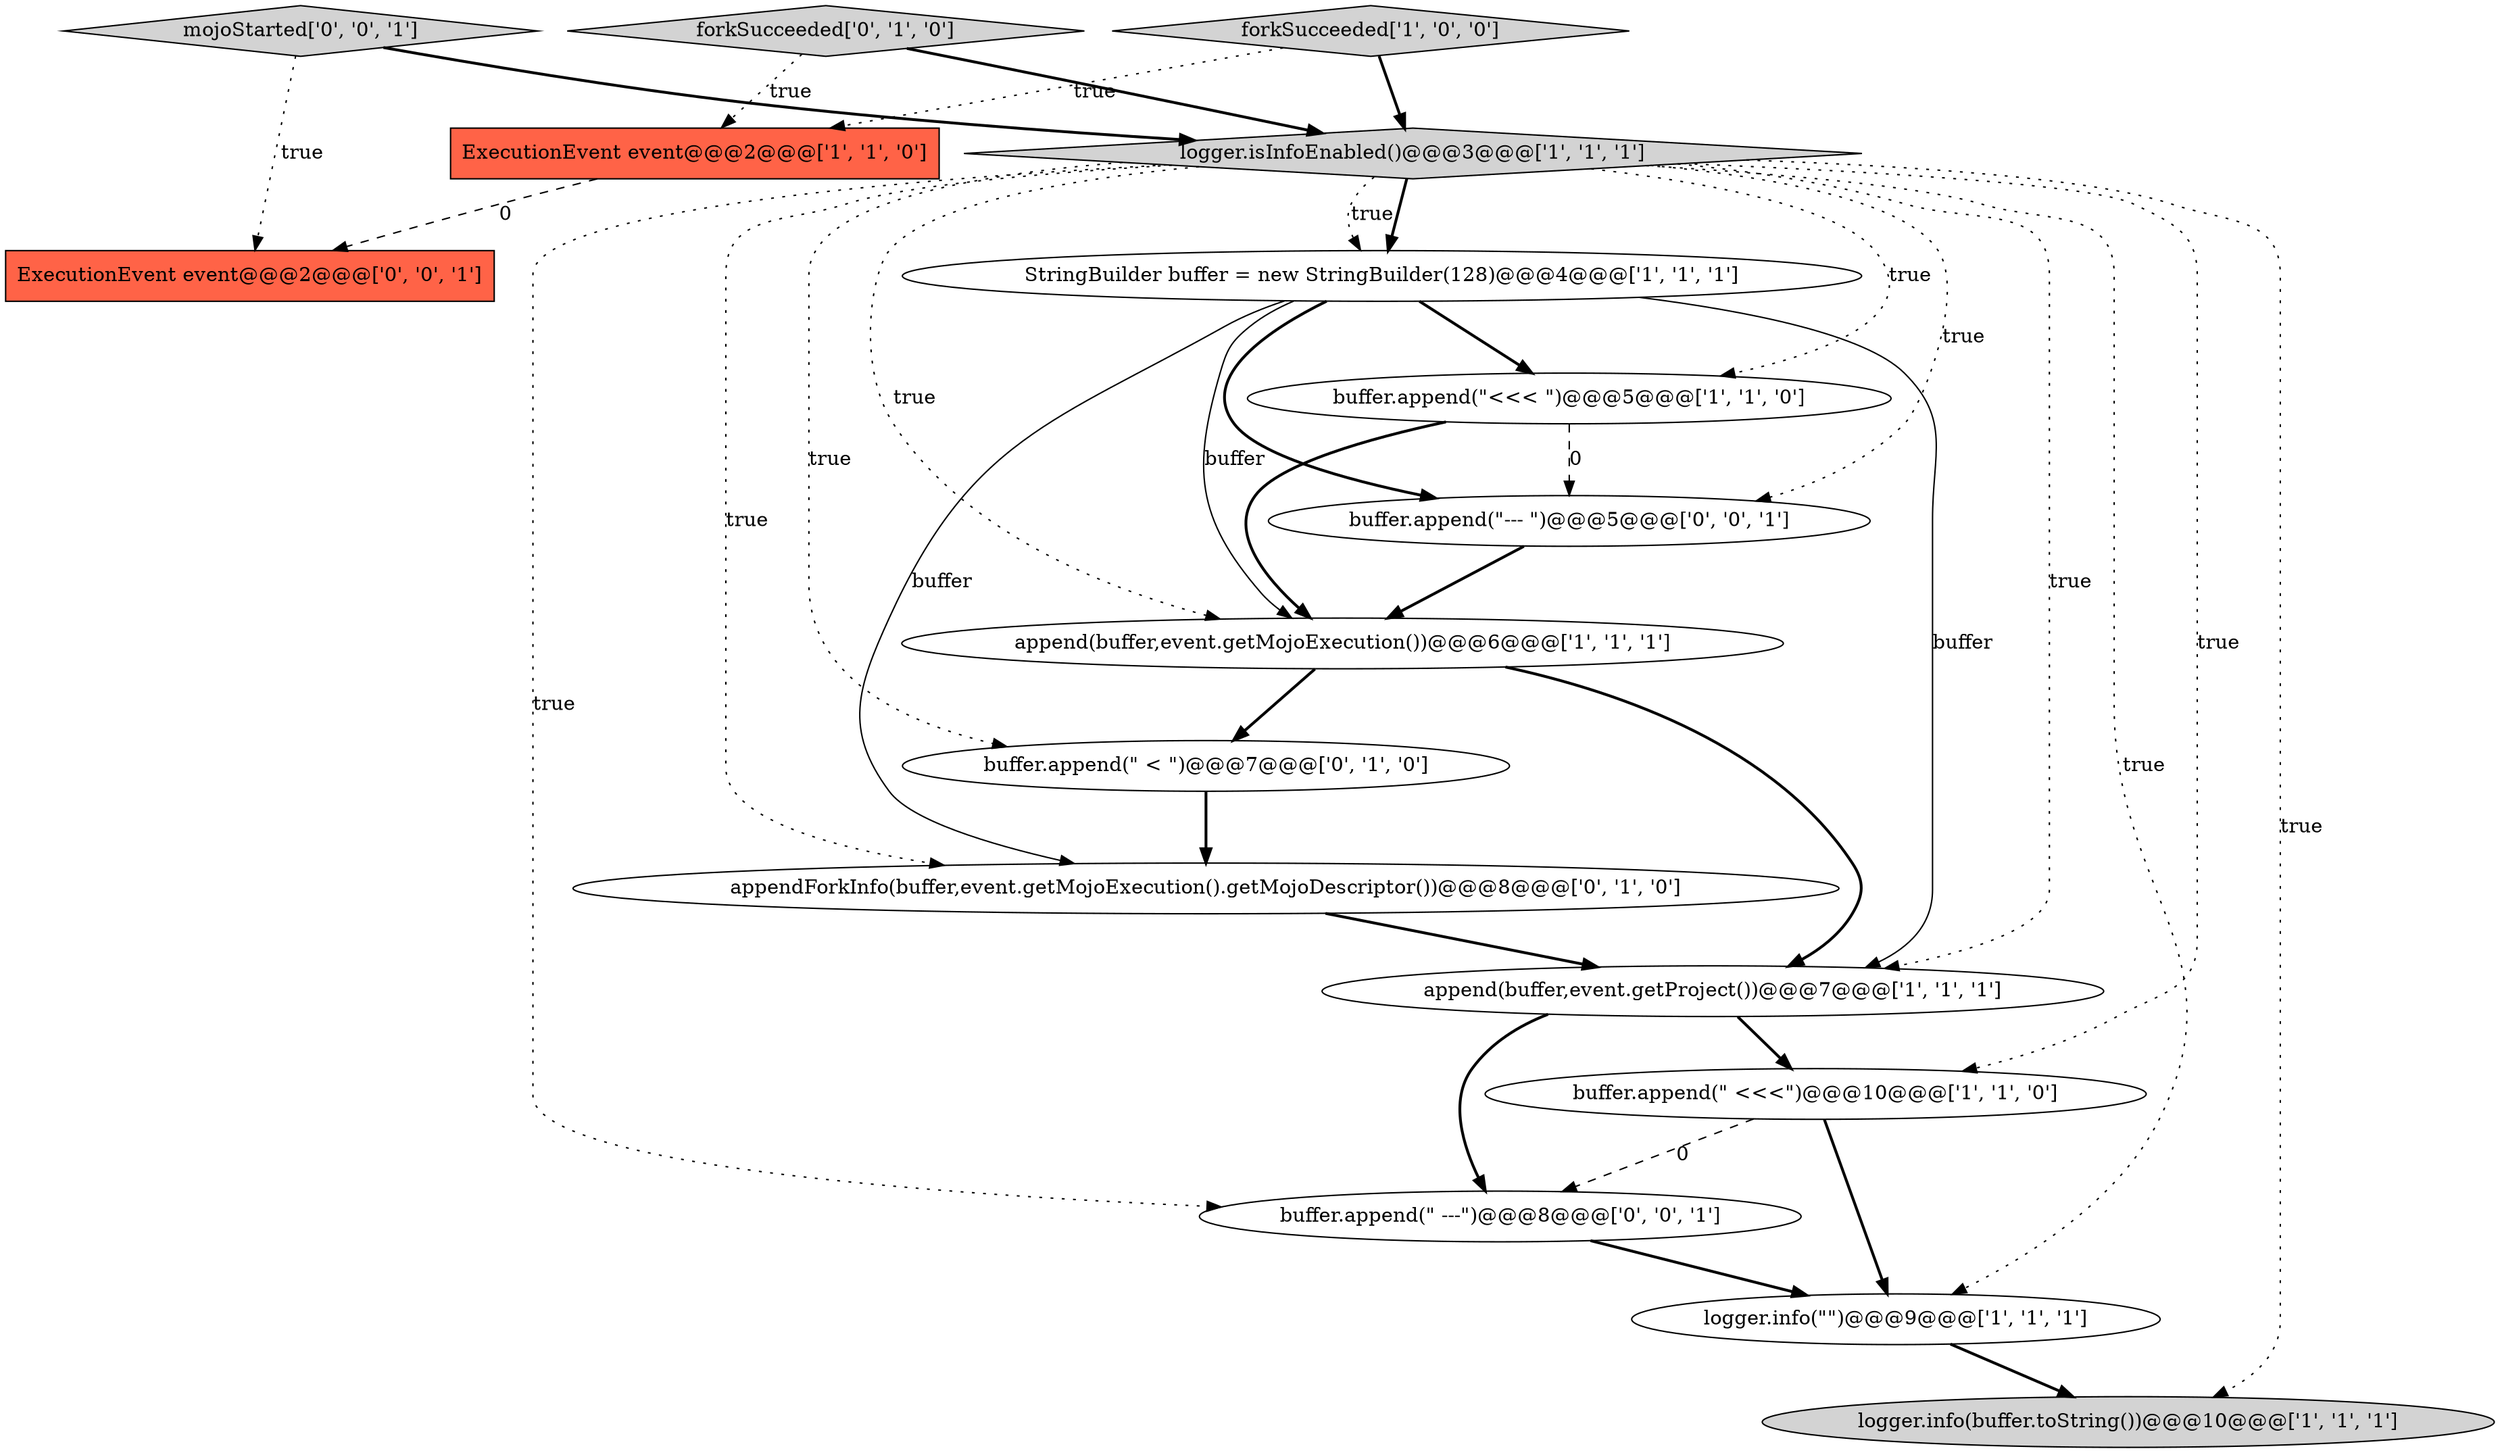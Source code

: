 digraph {
12 [style = filled, label = "appendForkInfo(buffer,event.getMojoExecution().getMojoDescriptor())@@@8@@@['0', '1', '0']", fillcolor = white, shape = ellipse image = "AAA1AAABBB2BBB"];
6 [style = filled, label = "logger.info(buffer.toString())@@@10@@@['1', '1', '1']", fillcolor = lightgray, shape = ellipse image = "AAA0AAABBB1BBB"];
13 [style = filled, label = "ExecutionEvent event@@@2@@@['0', '0', '1']", fillcolor = tomato, shape = box image = "AAA0AAABBB3BBB"];
10 [style = filled, label = "buffer.append(\" < \")@@@7@@@['0', '1', '0']", fillcolor = white, shape = ellipse image = "AAA1AAABBB2BBB"];
11 [style = filled, label = "forkSucceeded['0', '1', '0']", fillcolor = lightgray, shape = diamond image = "AAA0AAABBB2BBB"];
14 [style = filled, label = "mojoStarted['0', '0', '1']", fillcolor = lightgray, shape = diamond image = "AAA0AAABBB3BBB"];
1 [style = filled, label = "buffer.append(\" <<<\")@@@10@@@['1', '1', '0']", fillcolor = white, shape = ellipse image = "AAA0AAABBB1BBB"];
0 [style = filled, label = "logger.info(\"\")@@@9@@@['1', '1', '1']", fillcolor = white, shape = ellipse image = "AAA0AAABBB1BBB"];
3 [style = filled, label = "ExecutionEvent event@@@2@@@['1', '1', '0']", fillcolor = tomato, shape = box image = "AAA0AAABBB1BBB"];
4 [style = filled, label = "append(buffer,event.getProject())@@@7@@@['1', '1', '1']", fillcolor = white, shape = ellipse image = "AAA0AAABBB1BBB"];
7 [style = filled, label = "StringBuilder buffer = new StringBuilder(128)@@@4@@@['1', '1', '1']", fillcolor = white, shape = ellipse image = "AAA0AAABBB1BBB"];
8 [style = filled, label = "append(buffer,event.getMojoExecution())@@@6@@@['1', '1', '1']", fillcolor = white, shape = ellipse image = "AAA0AAABBB1BBB"];
2 [style = filled, label = "forkSucceeded['1', '0', '0']", fillcolor = lightgray, shape = diamond image = "AAA0AAABBB1BBB"];
15 [style = filled, label = "buffer.append(\" ---\")@@@8@@@['0', '0', '1']", fillcolor = white, shape = ellipse image = "AAA0AAABBB3BBB"];
16 [style = filled, label = "buffer.append(\"--- \")@@@5@@@['0', '0', '1']", fillcolor = white, shape = ellipse image = "AAA0AAABBB3BBB"];
9 [style = filled, label = "logger.isInfoEnabled()@@@3@@@['1', '1', '1']", fillcolor = lightgray, shape = diamond image = "AAA0AAABBB1BBB"];
5 [style = filled, label = "buffer.append(\"<<< \")@@@5@@@['1', '1', '0']", fillcolor = white, shape = ellipse image = "AAA0AAABBB1BBB"];
0->6 [style = bold, label=""];
11->3 [style = dotted, label="true"];
9->8 [style = dotted, label="true"];
5->16 [style = dashed, label="0"];
2->3 [style = dotted, label="true"];
5->8 [style = bold, label=""];
7->12 [style = solid, label="buffer"];
8->4 [style = bold, label=""];
9->5 [style = dotted, label="true"];
9->0 [style = dotted, label="true"];
7->8 [style = solid, label="buffer"];
9->7 [style = dotted, label="true"];
12->4 [style = bold, label=""];
7->16 [style = bold, label=""];
16->8 [style = bold, label=""];
9->1 [style = dotted, label="true"];
11->9 [style = bold, label=""];
14->9 [style = bold, label=""];
3->13 [style = dashed, label="0"];
9->6 [style = dotted, label="true"];
4->1 [style = bold, label=""];
9->10 [style = dotted, label="true"];
10->12 [style = bold, label=""];
2->9 [style = bold, label=""];
15->0 [style = bold, label=""];
14->13 [style = dotted, label="true"];
9->4 [style = dotted, label="true"];
7->4 [style = solid, label="buffer"];
1->15 [style = dashed, label="0"];
9->16 [style = dotted, label="true"];
7->5 [style = bold, label=""];
9->15 [style = dotted, label="true"];
9->12 [style = dotted, label="true"];
4->15 [style = bold, label=""];
8->10 [style = bold, label=""];
1->0 [style = bold, label=""];
9->7 [style = bold, label=""];
}
